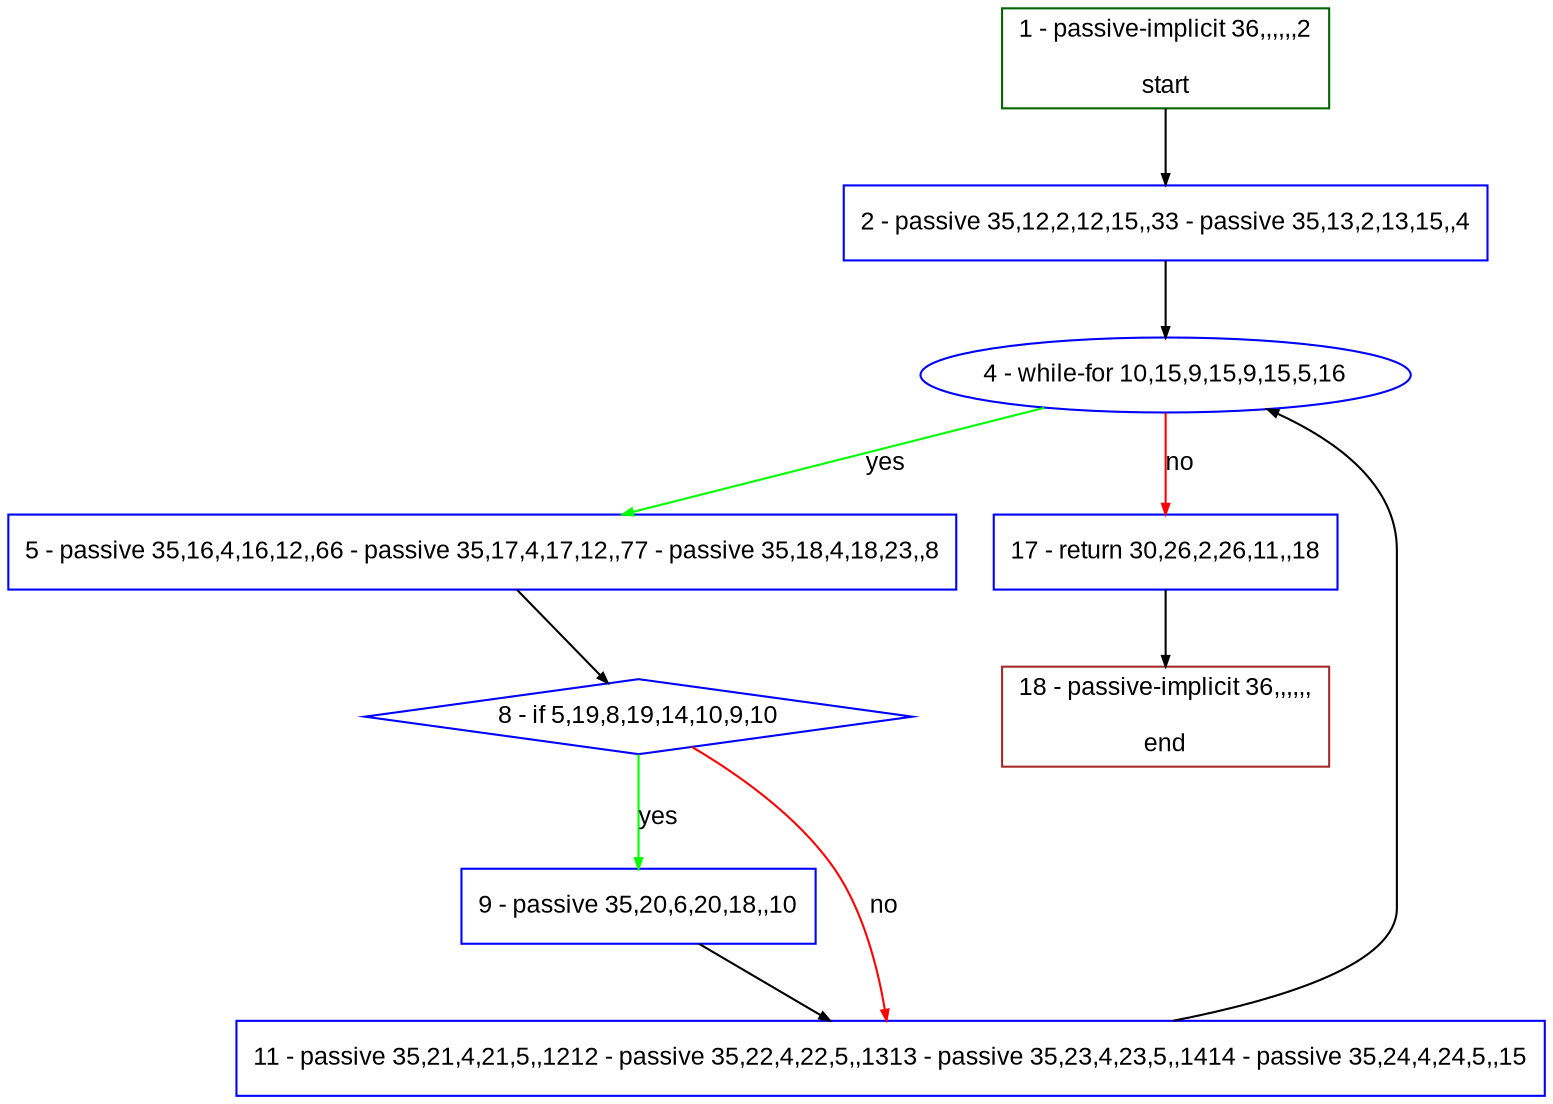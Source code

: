 digraph "" {
  graph [bgcolor="white", fillcolor="#FFFFCC", pack="true", packmode="clust", fontname="Arial", label="", fontsize="12", compound="true", style="rounded,filled"];
  node [node_initialized="no", fillcolor="white", fontname="Arial", label="", color="grey", fontsize="12", fixedsize="false", compound="true", shape="rectangle", style="filled"];
  edge [arrowtail="none", lhead="", fontcolor="black", fontname="Arial", label="", color="black", fontsize="12", arrowhead="normal", arrowsize="0.5", compound="true", ltail="", dir="forward"];
  __N1 [fillcolor="#ffffff", label="2 - passive 35,12,2,12,15,,33 - passive 35,13,2,13,15,,4", color="#0000ff", shape="box", style="filled"];
  __N2 [fillcolor="#ffffff", label="1 - passive-implicit 36,,,,,,2\n\nstart", color="#006400", shape="box", style="filled"];
  __N3 [fillcolor="#ffffff", label="4 - while-for 10,15,9,15,9,15,5,16", color="#0000ff", shape="oval", style="filled"];
  __N4 [fillcolor="#ffffff", label="5 - passive 35,16,4,16,12,,66 - passive 35,17,4,17,12,,77 - passive 35,18,4,18,23,,8", color="#0000ff", shape="box", style="filled"];
  __N5 [fillcolor="#ffffff", label="17 - return 30,26,2,26,11,,18", color="#0000ff", shape="box", style="filled"];
  __N6 [fillcolor="#ffffff", label="8 - if 5,19,8,19,14,10,9,10", color="#0000ff", shape="diamond", style="filled"];
  __N7 [fillcolor="#ffffff", label="9 - passive 35,20,6,20,18,,10", color="#0000ff", shape="box", style="filled"];
  __N8 [fillcolor="#ffffff", label="11 - passive 35,21,4,21,5,,1212 - passive 35,22,4,22,5,,1313 - passive 35,23,4,23,5,,1414 - passive 35,24,4,24,5,,15", color="#0000ff", shape="box", style="filled"];
  __N9 [fillcolor="#ffffff", label="18 - passive-implicit 36,,,,,,\n\nend", color="#a52a2a", shape="box", style="filled"];
  __N2 -> __N1 [arrowtail="none", color="#000000", label="", arrowhead="normal", dir="forward"];
  __N1 -> __N3 [arrowtail="none", color="#000000", label="", arrowhead="normal", dir="forward"];
  __N3 -> __N4 [arrowtail="none", color="#00ff00", label="yes", arrowhead="normal", dir="forward"];
  __N3 -> __N5 [arrowtail="none", color="#ff0000", label="no", arrowhead="normal", dir="forward"];
  __N4 -> __N6 [arrowtail="none", color="#000000", label="", arrowhead="normal", dir="forward"];
  __N6 -> __N7 [arrowtail="none", color="#00ff00", label="yes", arrowhead="normal", dir="forward"];
  __N6 -> __N8 [arrowtail="none", color="#ff0000", label="no", arrowhead="normal", dir="forward"];
  __N7 -> __N8 [arrowtail="none", color="#000000", label="", arrowhead="normal", dir="forward"];
  __N8 -> __N3 [arrowtail="none", color="#000000", label="", arrowhead="normal", dir="forward"];
  __N5 -> __N9 [arrowtail="none", color="#000000", label="", arrowhead="normal", dir="forward"];
}

